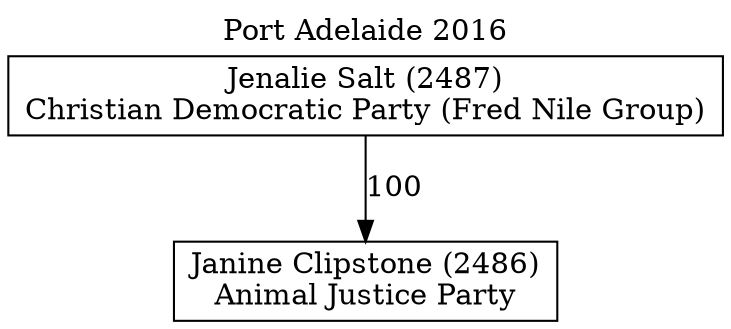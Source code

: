 // House preference flow
digraph "Janine Clipstone (2486)_Port Adelaide_2016" {
	graph [label="Port Adelaide 2016" labelloc=t mclimit=10]
	node [shape=box]
	"Janine Clipstone (2486)" [label="Janine Clipstone (2486)
Animal Justice Party"]
	"Jenalie Salt (2487)" [label="Jenalie Salt (2487)
Christian Democratic Party (Fred Nile Group)"]
	"Jenalie Salt (2487)" -> "Janine Clipstone (2486)" [label=100]
}
